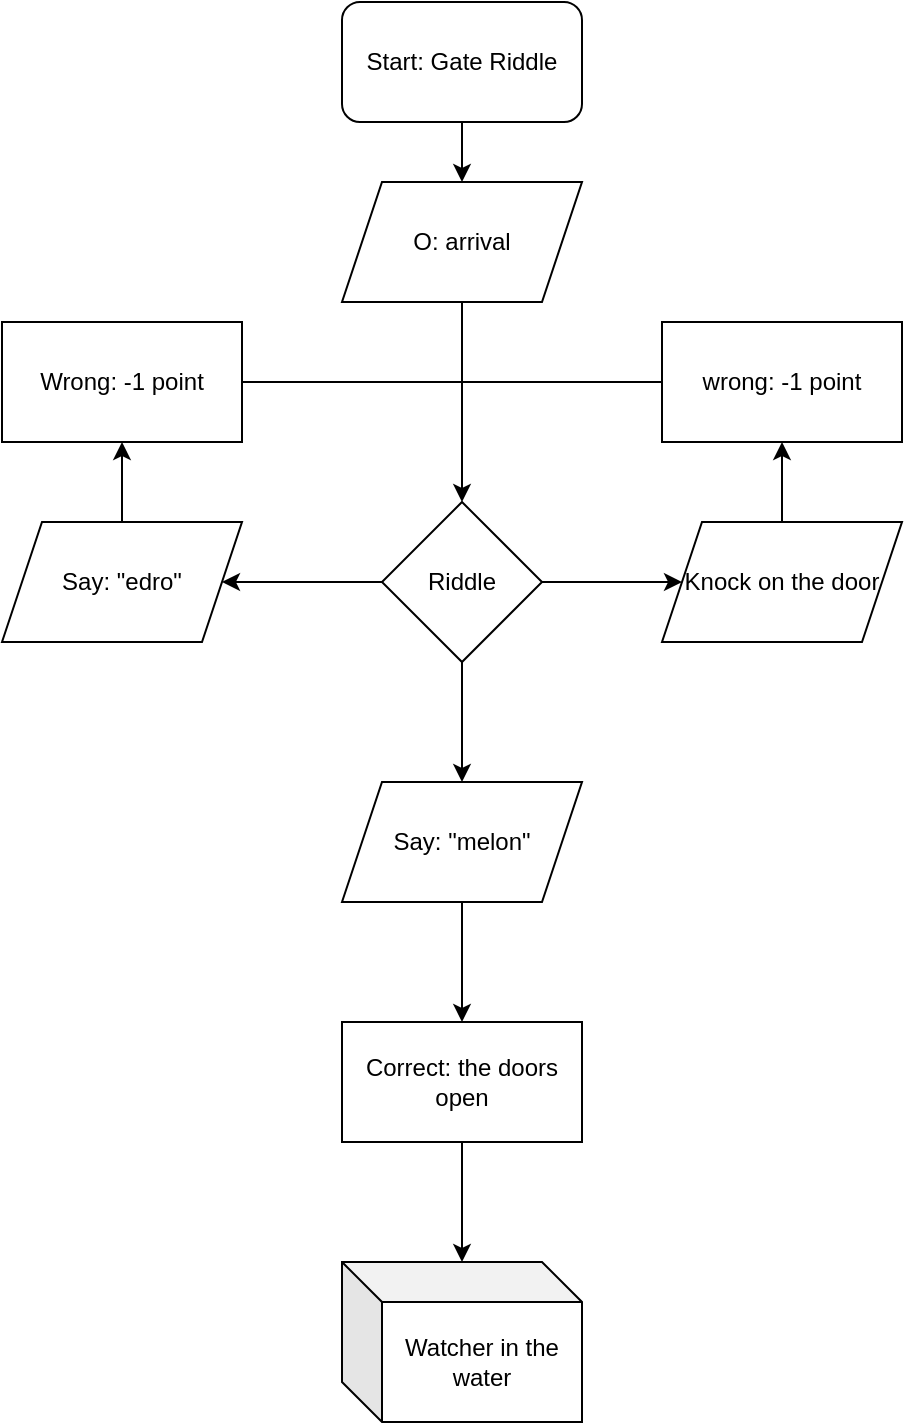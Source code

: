 <mxfile version="20.5.3" type="device"><diagram id="-uOfxKBwticrx8UHG0vs" name="Page-1"><mxGraphModel dx="1310" dy="784" grid="1" gridSize="10" guides="1" tooltips="1" connect="1" arrows="1" fold="1" page="1" pageScale="1" pageWidth="850" pageHeight="1100" math="0" shadow="0"><root><object label="" id="0"><mxCell/></object><mxCell id="1" parent="0"/><mxCell id="zuzsJWsDxhVd0ftPXY95-1" value="Start: Gate Riddle" style="rounded=1;whiteSpace=wrap;html=1;" parent="1" vertex="1"><mxGeometry x="70" y="40" width="120" height="60" as="geometry"/></mxCell><mxCell id="M4xeLtPEUO4pGq2H7X34-9" value="" style="edgeStyle=orthogonalEdgeStyle;rounded=0;orthogonalLoop=1;jettySize=auto;html=1;" edge="1" parent="1" source="M4xeLtPEUO4pGq2H7X34-1" target="M4xeLtPEUO4pGq2H7X34-2"><mxGeometry relative="1" as="geometry"/></mxCell><mxCell id="M4xeLtPEUO4pGq2H7X34-1" value="O: arrival" style="shape=parallelogram;perimeter=parallelogramPerimeter;whiteSpace=wrap;html=1;fixedSize=1;" vertex="1" parent="1"><mxGeometry x="70" y="130" width="120" height="60" as="geometry"/></mxCell><mxCell id="M4xeLtPEUO4pGq2H7X34-4" value="" style="edgeStyle=orthogonalEdgeStyle;rounded=0;orthogonalLoop=1;jettySize=auto;html=1;" edge="1" parent="1" source="M4xeLtPEUO4pGq2H7X34-2" target="M4xeLtPEUO4pGq2H7X34-3"><mxGeometry relative="1" as="geometry"/></mxCell><mxCell id="M4xeLtPEUO4pGq2H7X34-6" value="" style="edgeStyle=orthogonalEdgeStyle;rounded=0;orthogonalLoop=1;jettySize=auto;html=1;" edge="1" parent="1" source="M4xeLtPEUO4pGq2H7X34-2" target="M4xeLtPEUO4pGq2H7X34-5"><mxGeometry relative="1" as="geometry"/></mxCell><mxCell id="M4xeLtPEUO4pGq2H7X34-8" value="" style="edgeStyle=orthogonalEdgeStyle;rounded=0;orthogonalLoop=1;jettySize=auto;html=1;" edge="1" parent="1" source="M4xeLtPEUO4pGq2H7X34-2" target="M4xeLtPEUO4pGq2H7X34-7"><mxGeometry relative="1" as="geometry"/></mxCell><mxCell id="M4xeLtPEUO4pGq2H7X34-2" value="Riddle" style="rhombus;whiteSpace=wrap;html=1;" vertex="1" parent="1"><mxGeometry x="90" y="290" width="80" height="80" as="geometry"/></mxCell><mxCell id="M4xeLtPEUO4pGq2H7X34-14" value="" style="edgeStyle=orthogonalEdgeStyle;rounded=0;orthogonalLoop=1;jettySize=auto;html=1;" edge="1" parent="1" source="M4xeLtPEUO4pGq2H7X34-3" target="M4xeLtPEUO4pGq2H7X34-13"><mxGeometry relative="1" as="geometry"/></mxCell><mxCell id="M4xeLtPEUO4pGq2H7X34-3" value="Say: &quot;edro&quot;" style="shape=parallelogram;perimeter=parallelogramPerimeter;whiteSpace=wrap;html=1;fixedSize=1;" vertex="1" parent="1"><mxGeometry x="-100" y="300" width="120" height="60" as="geometry"/></mxCell><mxCell id="M4xeLtPEUO4pGq2H7X34-20" value="" style="edgeStyle=orthogonalEdgeStyle;rounded=0;orthogonalLoop=1;jettySize=auto;html=1;" edge="1" parent="1" source="M4xeLtPEUO4pGq2H7X34-5" target="M4xeLtPEUO4pGq2H7X34-19"><mxGeometry relative="1" as="geometry"/></mxCell><mxCell id="M4xeLtPEUO4pGq2H7X34-5" value="Knock on the door" style="shape=parallelogram;perimeter=parallelogramPerimeter;whiteSpace=wrap;html=1;fixedSize=1;" vertex="1" parent="1"><mxGeometry x="230" y="300" width="120" height="60" as="geometry"/></mxCell><mxCell id="M4xeLtPEUO4pGq2H7X34-24" value="" style="edgeStyle=orthogonalEdgeStyle;rounded=0;orthogonalLoop=1;jettySize=auto;html=1;" edge="1" parent="1" source="M4xeLtPEUO4pGq2H7X34-7" target="M4xeLtPEUO4pGq2H7X34-23"><mxGeometry relative="1" as="geometry"/></mxCell><mxCell id="M4xeLtPEUO4pGq2H7X34-7" value="Say: &quot;melon&quot;" style="shape=parallelogram;perimeter=parallelogramPerimeter;whiteSpace=wrap;html=1;fixedSize=1;" vertex="1" parent="1"><mxGeometry x="70" y="430" width="120" height="60" as="geometry"/></mxCell><mxCell id="M4xeLtPEUO4pGq2H7X34-11" value="" style="endArrow=classic;html=1;rounded=0;exitX=0.5;exitY=1;exitDx=0;exitDy=0;entryX=0.5;entryY=0;entryDx=0;entryDy=0;" edge="1" parent="1" source="zuzsJWsDxhVd0ftPXY95-1" target="M4xeLtPEUO4pGq2H7X34-1"><mxGeometry width="50" height="50" relative="1" as="geometry"><mxPoint x="90" y="240" as="sourcePoint"/><mxPoint x="140" y="190" as="targetPoint"/></mxGeometry></mxCell><mxCell id="M4xeLtPEUO4pGq2H7X34-13" value="Wrong: -1 point" style="whiteSpace=wrap;html=1;" vertex="1" parent="1"><mxGeometry x="-100" y="200" width="120" height="60" as="geometry"/></mxCell><mxCell id="M4xeLtPEUO4pGq2H7X34-16" value="" style="endArrow=none;html=1;rounded=0;exitX=1;exitY=0.5;exitDx=0;exitDy=0;" edge="1" parent="1" source="M4xeLtPEUO4pGq2H7X34-13"><mxGeometry width="50" height="50" relative="1" as="geometry"><mxPoint x="90" y="240" as="sourcePoint"/><mxPoint x="130" y="230" as="targetPoint"/></mxGeometry></mxCell><mxCell id="M4xeLtPEUO4pGq2H7X34-19" value="wrong: -1 point" style="whiteSpace=wrap;html=1;" vertex="1" parent="1"><mxGeometry x="230" y="200" width="120" height="60" as="geometry"/></mxCell><mxCell id="M4xeLtPEUO4pGq2H7X34-21" value="" style="endArrow=none;html=1;rounded=0;entryX=0;entryY=0.5;entryDx=0;entryDy=0;" edge="1" parent="1" target="M4xeLtPEUO4pGq2H7X34-19"><mxGeometry width="50" height="50" relative="1" as="geometry"><mxPoint x="130" y="230" as="sourcePoint"/><mxPoint x="140" y="240" as="targetPoint"/></mxGeometry></mxCell><mxCell id="M4xeLtPEUO4pGq2H7X34-26" value="" style="edgeStyle=orthogonalEdgeStyle;rounded=0;orthogonalLoop=1;jettySize=auto;html=1;" edge="1" parent="1" source="M4xeLtPEUO4pGq2H7X34-23" target="M4xeLtPEUO4pGq2H7X34-25"><mxGeometry relative="1" as="geometry"/></mxCell><mxCell id="M4xeLtPEUO4pGq2H7X34-23" value="Correct: the doors open" style="whiteSpace=wrap;html=1;" vertex="1" parent="1"><mxGeometry x="70" y="550" width="120" height="60" as="geometry"/></mxCell><mxCell id="M4xeLtPEUO4pGq2H7X34-25" value="Watcher in the water" style="shape=cube;whiteSpace=wrap;html=1;boundedLbl=1;backgroundOutline=1;darkOpacity=0.05;darkOpacity2=0.1;" vertex="1" parent="1"><mxGeometry x="70" y="670" width="120" height="80" as="geometry"/></mxCell></root></mxGraphModel></diagram></mxfile>